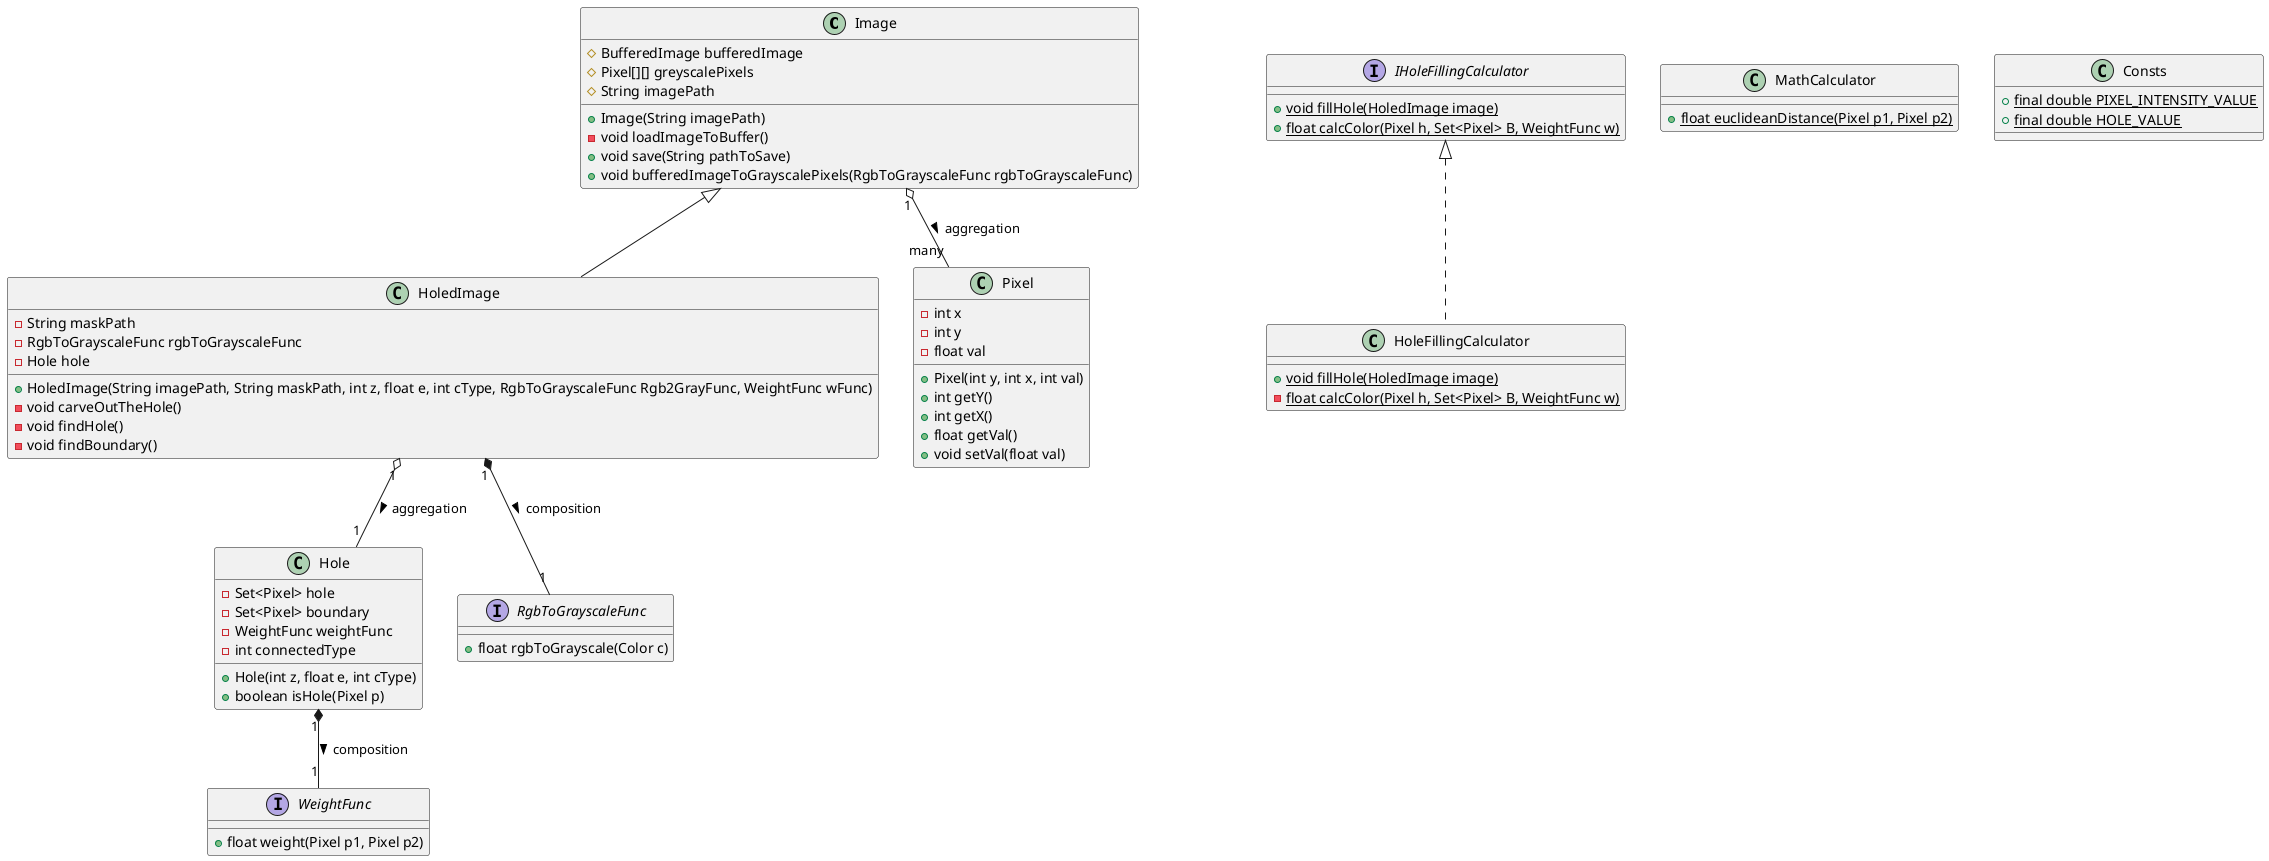 @startuml
'https://plantuml.com/class-diagram

class Image{
    # BufferedImage bufferedImage
    # Pixel[][] greyscalePixels
    # String imagePath
    + Image(String imagePath)
    - void loadImageToBuffer()
    + void save(String pathToSave)
    + void bufferedImageToGrayscalePixels(RgbToGrayscaleFunc rgbToGrayscaleFunc)
}

class HoledImage extends Image{
    - String maskPath
    - RgbToGrayscaleFunc rgbToGrayscaleFunc
    - Hole hole
    + HoledImage(String imagePath, String maskPath, int z, float e, int cType, RgbToGrayscaleFunc Rgb2GrayFunc, WeightFunc wFunc)
    - void carveOutTheHole()
    - void findHole()
    - void findBoundary()
}

class Hole{
    - Set<Pixel> hole
    - Set<Pixel> boundary
    - WeightFunc weightFunc
    - int connectedType
    + Hole(int z, float e, int cType)
    + boolean isHole(Pixel p)
}

interface WeightFunc{
    + float weight(Pixel p1, Pixel p2)
}

interface RgbToGrayscaleFunc{
    + float rgbToGrayscale(Color c)
}

class Pixel{
    - int x
    - int y
    - float val
    + Pixel(int y, int x, int val)
    + int getY()
    + int getX()
    + float getVal()
    + void setVal(float val)
}

class HoleFillingCalculator implements IHoleFillingCalculator{
    + {static} void fillHole(HoledImage image)
    - {static} float calcColor(Pixel h, Set<Pixel> B, WeightFunc w)
}

interface IHoleFillingCalculator{
    + {static} void fillHole(HoledImage image)
    + {static} float calcColor(Pixel h, Set<Pixel> B, WeightFunc w)
}

class MathCalculator{
    + {static} float euclideanDistance(Pixel p1, Pixel p2)
}

class Consts{
    + {static} final double PIXEL_INTENSITY_VALUE
    + {static} final double HOLE_VALUE
}

'Aggregation
Image "1" o-- "many" Pixel : aggregation >
HoledImage "1" o-- "1" Hole : aggregation >


'Composition
HoledImage "1" *-- "1" RgbToGrayscaleFunc : composition >
Hole "1" *-- "1" WeightFunc : composition >

@enduml
